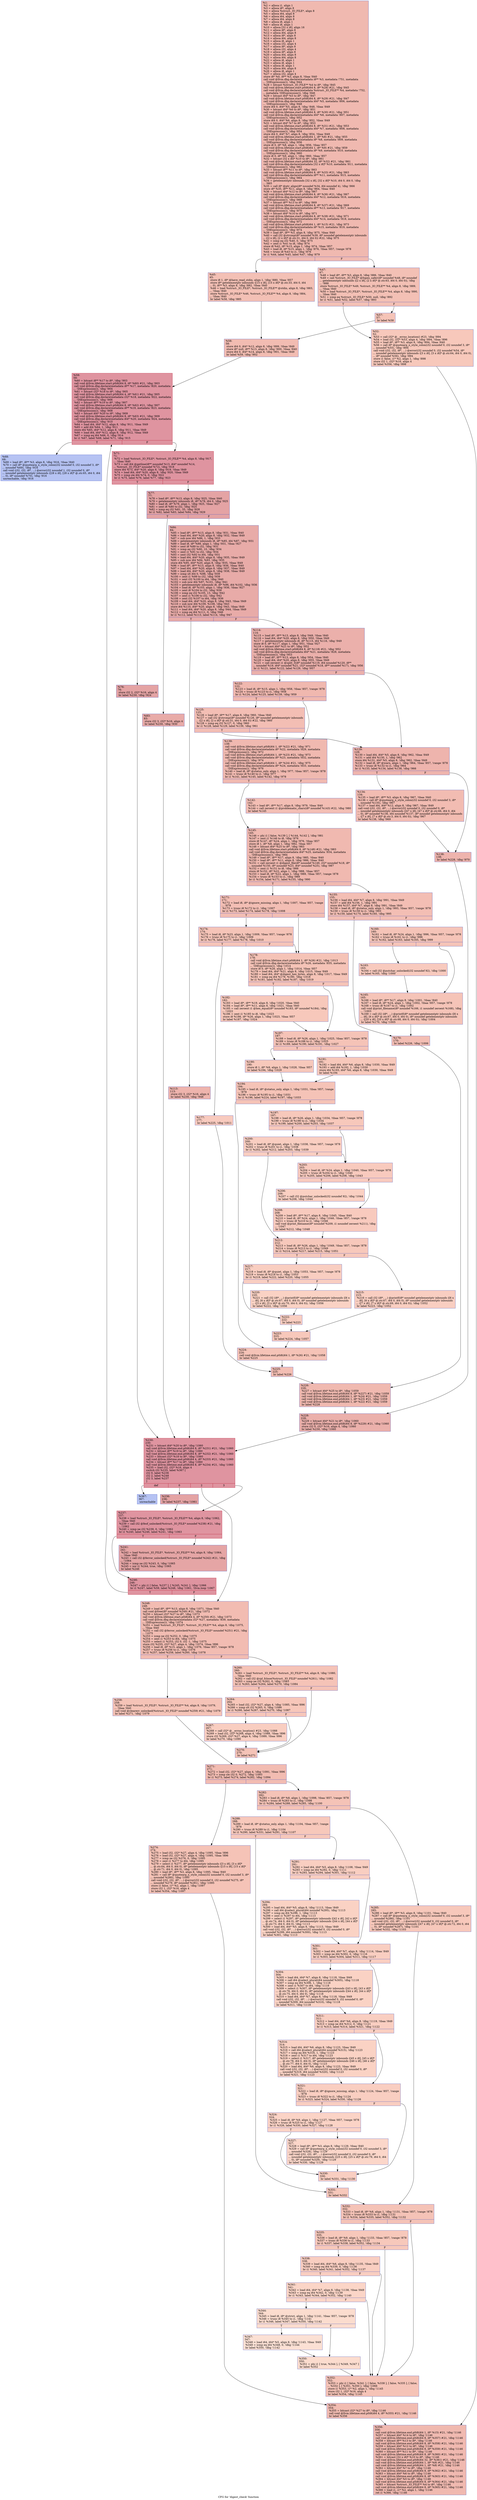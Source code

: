digraph "CFG for 'digest_check' function" {
	label="CFG for 'digest_check' function";

	Node0xdfa7c0 [shape=record,color="#3d50c3ff", style=filled, fillcolor="#de614d70",label="{%1:\l  %2 = alloca i1, align 1\l  %3 = alloca i8*, align 8\l  %4 = alloca %struct._IO_FILE*, align 8\l  %5 = alloca i64, align 8\l  %6 = alloca i64, align 8\l  %7 = alloca i64, align 8\l  %8 = alloca i8, align 1\l  %9 = alloca i8, align 1\l  %10 = alloca [32 x i8], align 16\l  %11 = alloca i8*, align 8\l  %12 = alloca i64, align 8\l  %13 = alloca i8*, align 8\l  %14 = alloca i64, align 8\l  %15 = alloca i8, align 1\l  %16 = alloca i32, align 4\l  %17 = alloca i8*, align 8\l  %18 = alloca i32, align 4\l  %19 = alloca i8*, align 8\l  %20 = alloca i64, align 8\l  %21 = alloca i64, align 8\l  %22 = alloca i8, align 1\l  %23 = alloca i8, align 1\l  %24 = alloca i8, align 1\l  %25 = alloca i64, align 8\l  %26 = alloca i8, align 1\l  %27 = alloca i32, align 4\l  store i8* %0, i8** %3, align 8, !tbaa !840\l  call void @llvm.dbg.declare(metadata i8** %3, metadata !751, metadata\l... !DIExpression()), !dbg !844\l  %28 = bitcast %struct._IO_FILE** %4 to i8*, !dbg !845\l  call void @llvm.lifetime.start.p0i8(i64 8, i8* %28) #21, !dbg !845\l  call void @llvm.dbg.declare(metadata %struct._IO_FILE** %4, metadata !752,\l... metadata !DIExpression()), !dbg !846\l  %29 = bitcast i64* %5 to i8*, !dbg !847\l  call void @llvm.lifetime.start.p0i8(i64 8, i8* %29) #21, !dbg !847\l  call void @llvm.dbg.declare(metadata i64* %5, metadata !806, metadata\l... !DIExpression()), !dbg !848\l  store i64 0, i64* %5, align 8, !dbg !848, !tbaa !849\l  %30 = bitcast i64* %6 to i8*, !dbg !851\l  call void @llvm.lifetime.start.p0i8(i64 8, i8* %30) #21, !dbg !851\l  call void @llvm.dbg.declare(metadata i64* %6, metadata !807, metadata\l... !DIExpression()), !dbg !852\l  store i64 0, i64* %6, align 8, !dbg !852, !tbaa !849\l  %31 = bitcast i64* %7 to i8*, !dbg !853\l  call void @llvm.lifetime.start.p0i8(i64 8, i8* %31) #21, !dbg !853\l  call void @llvm.dbg.declare(metadata i64* %7, metadata !808, metadata\l... !DIExpression()), !dbg !854\l  store i64 0, i64* %7, align 8, !dbg !854, !tbaa !849\l  call void @llvm.lifetime.start.p0i8(i64 1, i8* %8) #21, !dbg !855\l  call void @llvm.dbg.declare(metadata i8* %8, metadata !809, metadata\l... !DIExpression()), !dbg !856\l  store i8 0, i8* %8, align 1, !dbg !856, !tbaa !857\l  call void @llvm.lifetime.start.p0i8(i64 1, i8* %9) #21, !dbg !859\l  call void @llvm.dbg.declare(metadata i8* %9, metadata !810, metadata\l... !DIExpression()), !dbg !860\l  store i8 0, i8* %9, align 1, !dbg !860, !tbaa !857\l  %32 = bitcast [32 x i8]* %10 to i8*, !dbg !861\l  call void @llvm.lifetime.start.p0i8(i64 32, i8* %32) #21, !dbg !861\l  call void @llvm.dbg.declare(metadata [32 x i8]* %10, metadata !811, metadata\l... !DIExpression()), !dbg !862\l  %33 = bitcast i8** %11 to i8*, !dbg !863\l  call void @llvm.lifetime.start.p0i8(i64 8, i8* %33) #21, !dbg !863\l  call void @llvm.dbg.declare(metadata i8** %11, metadata !815, metadata\l... !DIExpression()), !dbg !864\l  %34 = getelementptr inbounds [32 x i8], [32 x i8]* %10, i64 0, i64 0, !dbg\l... !865\l  %35 = call i8* @ptr_align(i8* noundef %34, i64 noundef 4), !dbg !866\l  store i8* %35, i8** %11, align 8, !dbg !864, !tbaa !840\l  %36 = bitcast i64* %12 to i8*, !dbg !867\l  call void @llvm.lifetime.start.p0i8(i64 8, i8* %36) #21, !dbg !867\l  call void @llvm.dbg.declare(metadata i64* %12, metadata !816, metadata\l... !DIExpression()), !dbg !868\l  %37 = bitcast i8** %13 to i8*, !dbg !869\l  call void @llvm.lifetime.start.p0i8(i64 8, i8* %37) #21, !dbg !869\l  call void @llvm.dbg.declare(metadata i8** %13, metadata !817, metadata\l... !DIExpression()), !dbg !870\l  %38 = bitcast i64* %14 to i8*, !dbg !871\l  call void @llvm.lifetime.start.p0i8(i64 8, i8* %38) #21, !dbg !871\l  call void @llvm.dbg.declare(metadata i64* %14, metadata !818, metadata\l... !DIExpression()), !dbg !872\l  call void @llvm.lifetime.start.p0i8(i64 1, i8* %15) #21, !dbg !873\l  call void @llvm.dbg.declare(metadata i8* %15, metadata !819, metadata\l... !DIExpression()), !dbg !874\l  %39 = load i8*, i8** %3, align 8, !dbg !875, !tbaa !840\l  %40 = call i32 @strcmp(i8* noundef %39, i8* noundef getelementptr inbounds\l... ([2 x i8], [2 x i8]* @.str.31, i64 0, i64 0)) #22, !dbg !875\l  %41 = icmp eq i32 %40, 0, !dbg !875\l  %42 = zext i1 %41 to i8, !dbg !874\l  store i8 %42, i8* %15, align 1, !dbg !874, !tbaa !857\l  %43 = load i8, i8* %15, align 1, !dbg !876, !tbaa !857, !range !878\l  %44 = trunc i8 %43 to i1, !dbg !876\l  br i1 %44, label %45, label %47, !dbg !879\l|{<s0>T|<s1>F}}"];
	Node0xdfa7c0:s0 -> Node0xe66220;
	Node0xdfa7c0:s1 -> Node0xe66270;
	Node0xe66220 [shape=record,color="#3d50c3ff", style=filled, fillcolor="#e5705870",label="{%45:\l45:                                               \l  store i8 1, i8* @have_read_stdin, align 1, !dbg !880, !tbaa !857\l  store i8* getelementptr inbounds ([15 x i8], [15 x i8]* @.str.33, i64 0, i64\l... 0), i8** %3, align 8, !dbg !882, !tbaa !840\l  %46 = load %struct._IO_FILE*, %struct._IO_FILE** @stdin, align 8, !dbg !883,\l... !tbaa !840\l  store %struct._IO_FILE* %46, %struct._IO_FILE** %4, align 8, !dbg !884,\l... !tbaa !840\l  br label %58, !dbg !885\l}"];
	Node0xe66220 -> Node0xe66360;
	Node0xe66270 [shape=record,color="#3d50c3ff", style=filled, fillcolor="#e5705870",label="{%47:\l47:                                               \l  %48 = load i8*, i8** %3, align 8, !dbg !886, !tbaa !840\l  %49 = call %struct._IO_FILE* @fopen_safer(i8* noundef %48, i8* noundef\l... getelementptr inbounds ([2 x i8], [2 x i8]* @.str.63, i64 0, i64 0)), !dbg\l... !888\l  store %struct._IO_FILE* %49, %struct._IO_FILE** %4, align 8, !dbg !889,\l... !tbaa !840\l  %50 = load %struct._IO_FILE*, %struct._IO_FILE** %4, align 8, !dbg !890,\l... !tbaa !840\l  %51 = icmp eq %struct._IO_FILE* %50, null, !dbg !892\l  br i1 %51, label %52, label %57, !dbg !893\l|{<s0>T|<s1>F}}"];
	Node0xe66270:s0 -> Node0xe662c0;
	Node0xe66270:s1 -> Node0xe66310;
	Node0xe662c0 [shape=record,color="#3d50c3ff", style=filled, fillcolor="#ed836670",label="{%52:\l52:                                               \l  %53 = call i32* @__errno_location() #23, !dbg !894\l  %54 = load i32, i32* %53, align 4, !dbg !894, !tbaa !896\l  %55 = load i8*, i8** %3, align 8, !dbg !894, !tbaa !840\l  %56 = call i8* @quotearg_n_style_colon(i32 noundef 0, i32 noundef 3, i8*\l... noundef %55), !dbg !894\l  call void (i32, i32, i8*, ...) @error(i32 noundef 0, i32 noundef %54, i8*\l... noundef getelementptr inbounds ([3 x i8], [3 x i8]* @.str.64, i64 0, i64 0),\l... i8* noundef %56), !dbg !894\l  store i1 false, i1* %2, align 1, !dbg !898\l  store i32 1, i32* %16, align 4\l  br label %356, !dbg !898\l}"];
	Node0xe662c0 -> Node0xe67d50;
	Node0xe66310 [shape=record,color="#3d50c3ff", style=filled, fillcolor="#e97a5f70",label="{%57:\l57:                                               \l  br label %58\l}"];
	Node0xe66310 -> Node0xe66360;
	Node0xe66360 [shape=record,color="#3d50c3ff", style=filled, fillcolor="#e1675170",label="{%58:\l58:                                               \l  store i64 0, i64* %12, align 8, !dbg !899, !tbaa !849\l  store i8* null, i8** %13, align 8, !dbg !900, !tbaa !840\l  store i64 0, i64* %14, align 8, !dbg !901, !tbaa !849\l  br label %59, !dbg !902\l}"];
	Node0xe66360 -> Node0xe663b0;
	Node0xe663b0 [shape=record,color="#b70d28ff", style=filled, fillcolor="#b70d2870",label="{%59:\l59:                                               \l  %60 = bitcast i8** %17 to i8*, !dbg !903\l  call void @llvm.lifetime.start.p0i8(i64 8, i8* %60) #21, !dbg !903\l  call void @llvm.dbg.declare(metadata i8** %17, metadata !820, metadata\l... !DIExpression()), !dbg !904\l  %61 = bitcast i32* %18 to i8*, !dbg !905\l  call void @llvm.lifetime.start.p0i8(i64 4, i8* %61) #21, !dbg !905\l  call void @llvm.dbg.declare(metadata i32* %18, metadata !822, metadata\l... !DIExpression()), !dbg !906\l  %62 = bitcast i8** %19 to i8*, !dbg !907\l  call void @llvm.lifetime.start.p0i8(i64 8, i8* %62) #21, !dbg !907\l  call void @llvm.dbg.declare(metadata i8** %19, metadata !823, metadata\l... !DIExpression()), !dbg !908\l  %63 = bitcast i64* %20 to i8*, !dbg !909\l  call void @llvm.lifetime.start.p0i8(i64 8, i8* %63) #21, !dbg !909\l  call void @llvm.dbg.declare(metadata i64* %20, metadata !824, metadata\l... !DIExpression()), !dbg !910\l  %64 = load i64, i64* %12, align 8, !dbg !911, !tbaa !849\l  %65 = add i64 %64, 1, !dbg !911\l  store i64 %65, i64* %12, align 8, !dbg !911, !tbaa !849\l  %66 = load i64, i64* %12, align 8, !dbg !912, !tbaa !849\l  %67 = icmp eq i64 %66, 0, !dbg !914\l  br i1 %67, label %68, label %71, !dbg !915\l|{<s0>T|<s1>F}}"];
	Node0xe663b0:s0 -> Node0xe66400;
	Node0xe663b0:s1 -> Node0xe66450;
	Node0xe66400 [shape=record,color="#3d50c3ff", style=filled, fillcolor="#5977e370",label="{%68:\l68:                                               \l  %69 = load i8*, i8** %3, align 8, !dbg !916, !tbaa !840\l  %70 = call i8* @quotearg_n_style_colon(i32 noundef 0, i32 noundef 3, i8*\l... noundef %69), !dbg !916\l  call void (i32, i32, i8*, ...) @error(i32 noundef 1, i32 noundef 0, i8*\l... noundef getelementptr inbounds ([28 x i8], [28 x i8]* @.str.65, i64 0, i64\l... 0), i8* noundef %70), !dbg !916\l  unreachable, !dbg !916\l}"];
	Node0xe66450 [shape=record,color="#b70d28ff", style=filled, fillcolor="#b70d2870",label="{%71:\l71:                                               \l  %72 = load %struct._IO_FILE*, %struct._IO_FILE** %4, align 8, !dbg !917,\l... !tbaa !840\l  %73 = call i64 @getline(i8** noundef %13, i64* noundef %14,\l... %struct._IO_FILE* noundef %72), !dbg !918\l  store i64 %73, i64* %20, align 8, !dbg !919, !tbaa !849\l  %74 = load i64, i64* %20, align 8, !dbg !920, !tbaa !849\l  %75 = icmp sle i64 %74, 0, !dbg !922\l  br i1 %75, label %76, label %77, !dbg !923\l|{<s0>T|<s1>F}}"];
	Node0xe66450:s0 -> Node0xe664a0;
	Node0xe66450:s1 -> Node0xe664f0;
	Node0xe664a0 [shape=record,color="#3d50c3ff", style=filled, fillcolor="#c32e3170",label="{%76:\l76:                                               \l  store i32 2, i32* %16, align 4\l  br label %230, !dbg !924\l}"];
	Node0xe664a0 -> Node0xe67210;
	Node0xe664f0 [shape=record,color="#3d50c3ff", style=filled, fillcolor="#c32e3170",label="{%77:\l77:                                               \l  %78 = load i8*, i8** %13, align 8, !dbg !925, !tbaa !840\l  %79 = getelementptr inbounds i8, i8* %78, i64 0, !dbg !925\l  %80 = load i8, i8* %79, align 1, !dbg !925, !tbaa !927\l  %81 = sext i8 %80 to i32, !dbg !925\l  %82 = icmp eq i32 %81, 35, !dbg !928\l  br i1 %82, label %83, label %84, !dbg !929\l|{<s0>T|<s1>F}}"];
	Node0xe664f0:s0 -> Node0xe66540;
	Node0xe664f0:s1 -> Node0xe66590;
	Node0xe66540 [shape=record,color="#3d50c3ff", style=filled, fillcolor="#cc403a70",label="{%83:\l83:                                               \l  store i32 3, i32* %16, align 4\l  br label %230, !dbg !930\l}"];
	Node0xe66540 -> Node0xe67210;
	Node0xe66590 [shape=record,color="#3d50c3ff", style=filled, fillcolor="#cc403a70",label="{%84:\l84:                                               \l  %85 = load i8*, i8** %13, align 8, !dbg !931, !tbaa !840\l  %86 = load i64, i64* %20, align 8, !dbg !932, !tbaa !849\l  %87 = sub nsw i64 %86, 1, !dbg !933\l  %88 = getelementptr inbounds i8, i8* %85, i64 %87, !dbg !931\l  %89 = load i8, i8* %88, align 1, !dbg !931, !tbaa !927\l  %90 = sext i8 %89 to i32, !dbg !931\l  %91 = icmp eq i32 %90, 10, !dbg !934\l  %92 = zext i1 %91 to i32, !dbg !934\l  %93 = sext i32 %92 to i64, !dbg !931\l  %94 = load i64, i64* %20, align 8, !dbg !935, !tbaa !849\l  %95 = sub nsw i64 %94, %93, !dbg !935\l  store i64 %95, i64* %20, align 8, !dbg !935, !tbaa !849\l  %96 = load i8*, i8** %13, align 8, !dbg !936, !tbaa !840\l  %97 = load i64, i64* %20, align 8, !dbg !937, !tbaa !849\l  %98 = load i64, i64* %20, align 8, !dbg !938, !tbaa !849\l  %99 = icmp slt i64 0, %98, !dbg !939\l  %100 = zext i1 %99 to i32, !dbg !939\l  %101 = sext i32 %100 to i64, !dbg !940\l  %102 = sub nsw i64 %97, %101, !dbg !941\l  %103 = getelementptr inbounds i8, i8* %96, i64 %102, !dbg !936\l  %104 = load i8, i8* %103, align 1, !dbg !936, !tbaa !927\l  %105 = sext i8 %104 to i32, !dbg !936\l  %106 = icmp eq i32 %105, 13, !dbg !942\l  %107 = zext i1 %106 to i32, !dbg !942\l  %108 = sext i32 %107 to i64, !dbg !936\l  %109 = load i64, i64* %20, align 8, !dbg !943, !tbaa !849\l  %110 = sub nsw i64 %109, %108, !dbg !943\l  store i64 %110, i64* %20, align 8, !dbg !943, !tbaa !849\l  %111 = load i64, i64* %20, align 8, !dbg !944, !tbaa !849\l  %112 = icmp eq i64 %111, 0, !dbg !946\l  br i1 %112, label %113, label %114, !dbg !947\l|{<s0>T|<s1>F}}"];
	Node0xe66590:s0 -> Node0xe665e0;
	Node0xe66590:s1 -> Node0xe66630;
	Node0xe665e0 [shape=record,color="#3d50c3ff", style=filled, fillcolor="#d8564670",label="{%113:\l113:                                              \l  store i32 3, i32* %16, align 4\l  br label %230, !dbg !948\l}"];
	Node0xe665e0 -> Node0xe67210;
	Node0xe66630 [shape=record,color="#3d50c3ff", style=filled, fillcolor="#d24b4070",label="{%114:\l114:                                              \l  %115 = load i8*, i8** %13, align 8, !dbg !949, !tbaa !840\l  %116 = load i64, i64* %20, align 8, !dbg !950, !tbaa !849\l  %117 = getelementptr inbounds i8, i8* %115, i64 %116, !dbg !949\l  store i8 0, i8* %117, align 1, !dbg !951, !tbaa !927\l  %118 = bitcast i64* %21 to i8*, !dbg !952\l  call void @llvm.lifetime.start.p0i8(i64 8, i8* %118) #21, !dbg !952\l  call void @llvm.dbg.declare(metadata i64* %21, metadata !828, metadata\l... !DIExpression()), !dbg !953\l  %119 = load i8*, i8** %13, align 8, !dbg !954, !tbaa !840\l  %120 = load i64, i64* %20, align 8, !dbg !955, !tbaa !849\l  %121 = call zeroext i1 @split_3(i8* noundef %119, i64 noundef %120, i8**\l... noundef %19, i64* noundef %21, i32* noundef %18, i8** noundef %17), !dbg !956\l  br i1 %121, label %122, label %129, !dbg !957\l|{<s0>T|<s1>F}}"];
	Node0xe66630:s0 -> Node0xe66680;
	Node0xe66630:s1 -> Node0xe66720;
	Node0xe66680 [shape=record,color="#3d50c3ff", style=filled, fillcolor="#dc5d4a70",label="{%122:\l122:                                              \l  %123 = load i8, i8* %15, align 1, !dbg !958, !tbaa !857, !range !878\l  %124 = trunc i8 %123 to i1, !dbg !958\l  br i1 %124, label %125, label %139, !dbg !959\l|{<s0>T|<s1>F}}"];
	Node0xe66680:s0 -> Node0xe666d0;
	Node0xe66680:s1 -> Node0xe66810;
	Node0xe666d0 [shape=record,color="#3d50c3ff", style=filled, fillcolor="#e36c5570",label="{%125:\l125:                                              \l  %126 = load i8*, i8** %17, align 8, !dbg !960, !tbaa !840\l  %127 = call i32 @strcmp(i8* noundef %126, i8* noundef getelementptr inbounds\l... ([2 x i8], [2 x i8]* @.str.31, i64 0, i64 0)) #22, !dbg !960\l  %128 = icmp eq i32 %127, 0, !dbg !960\l  br i1 %128, label %129, label %139, !dbg !961\l|{<s0>T|<s1>F}}"];
	Node0xe666d0:s0 -> Node0xe66720;
	Node0xe666d0:s1 -> Node0xe66810;
	Node0xe66720 [shape=record,color="#3d50c3ff", style=filled, fillcolor="#d8564670",label="{%129:\l129:                                              \l  %130 = load i64, i64* %5, align 8, !dbg !962, !tbaa !849\l  %131 = add i64 %130, 1, !dbg !962\l  store i64 %131, i64* %5, align 8, !dbg !962, !tbaa !849\l  %132 = load i8, i8* @warn, align 1, !dbg !964, !tbaa !857, !range !878\l  %133 = trunc i8 %132 to i1, !dbg !964\l  br i1 %133, label %134, label %138, !dbg !966\l|{<s0>T|<s1>F}}"];
	Node0xe66720:s0 -> Node0xe66770;
	Node0xe66720:s1 -> Node0xe667c0;
	Node0xe66770 [shape=record,color="#3d50c3ff", style=filled, fillcolor="#e1675170",label="{%134:\l134:                                              \l  %135 = load i8*, i8** %3, align 8, !dbg !967, !tbaa !840\l  %136 = call i8* @quotearg_n_style_colon(i32 noundef 0, i32 noundef 3, i8*\l... noundef %135), !dbg !967\l  %137 = load i64, i64* %12, align 8, !dbg !967, !tbaa !849\l  call void (i32, i32, i8*, ...) @error(i32 noundef 0, i32 noundef 0, i8*\l... noundef getelementptr inbounds ([47 x i8], [47 x i8]* @.str.66, i64 0, i64\l... 0), i8* noundef %136, i64 noundef %137, i8* noundef getelementptr inbounds\l... ([7 x i8], [7 x i8]* @.str.3, i64 0, i64 0)), !dbg !967\l  br label %138, !dbg !969\l}"];
	Node0xe66770 -> Node0xe667c0;
	Node0xe667c0 [shape=record,color="#3d50c3ff", style=filled, fillcolor="#d8564670",label="{%138:\l138:                                              \l  br label %228, !dbg !970\l}"];
	Node0xe667c0 -> Node0xe671c0;
	Node0xe66810 [shape=record,color="#3d50c3ff", style=filled, fillcolor="#de614d70",label="{%139:\l139:                                              \l  call void @llvm.lifetime.start.p0i8(i64 1, i8* %22) #21, !dbg !971\l  call void @llvm.dbg.declare(metadata i8* %22, metadata !829, metadata\l... !DIExpression()), !dbg !972\l  call void @llvm.lifetime.start.p0i8(i64 1, i8* %23) #21, !dbg !973\l  call void @llvm.dbg.declare(metadata i8* %23, metadata !832, metadata\l... !DIExpression()), !dbg !974\l  call void @llvm.lifetime.start.p0i8(i64 1, i8* %24) #21, !dbg !975\l  call void @llvm.dbg.declare(metadata i8* %24, metadata !833, metadata\l... !DIExpression()), !dbg !976\l  %140 = load i8, i8* @status_only, align 1, !dbg !977, !tbaa !857, !range !878\l  %141 = trunc i8 %140 to i1, !dbg !977\l  br i1 %141, label %145, label %142, !dbg !978\l|{<s0>T|<s1>F}}"];
	Node0xe66810:s0 -> Node0xe668b0;
	Node0xe66810:s1 -> Node0xe66860;
	Node0xe66860 [shape=record,color="#3d50c3ff", style=filled, fillcolor="#e36c5570",label="{%142:\l142:                                              \l  %143 = load i8*, i8** %17, align 8, !dbg !979, !tbaa !840\l  %144 = call zeroext i1 @problematic_chars(i8* noundef %143) #22, !dbg !980\l  br label %145\l}"];
	Node0xe66860 -> Node0xe668b0;
	Node0xe668b0 [shape=record,color="#3d50c3ff", style=filled, fillcolor="#de614d70",label="{%145:\l145:                                              \l  %146 = phi i1 [ false, %139 ], [ %144, %142 ], !dbg !981\l  %147 = zext i1 %146 to i8, !dbg !976\l  store i8 %147, i8* %24, align 1, !dbg !976, !tbaa !857\l  store i8 1, i8* %8, align 1, !dbg !982, !tbaa !857\l  %148 = bitcast i64* %25 to i8*, !dbg !983\l  call void @llvm.lifetime.start.p0i8(i64 8, i8* %148) #21, !dbg !983\l  call void @llvm.dbg.declare(metadata i64* %25, metadata !834, metadata\l... !DIExpression()), !dbg !984\l  %149 = load i8*, i8** %17, align 8, !dbg !985, !tbaa !840\l  %150 = load i8*, i8** %11, align 8, !dbg !986, !tbaa !840\l  %151 = call zeroext i1 @digest_file(i8* noundef %149, i32* noundef %18, i8*\l... noundef %150, i8* noundef %23, i64* noundef %25), !dbg !987\l  %152 = zext i1 %151 to i8, !dbg !988\l  store i8 %152, i8* %22, align 1, !dbg !988, !tbaa !857\l  %153 = load i8, i8* %22, align 1, !dbg !989, !tbaa !857, !range !878\l  %154 = trunc i8 %153 to i1, !dbg !989\l  br i1 %154, label %171, label %155, !dbg !990\l|{<s0>T|<s1>F}}"];
	Node0xe668b0:s0 -> Node0xe66a90;
	Node0xe668b0:s1 -> Node0xe66900;
	Node0xe66900 [shape=record,color="#3d50c3ff", style=filled, fillcolor="#e36c5570",label="{%155:\l155:                                              \l  %156 = load i64, i64* %7, align 8, !dbg !991, !tbaa !849\l  %157 = add i64 %156, 1, !dbg !991\l  store i64 %157, i64* %7, align 8, !dbg !991, !tbaa !849\l  %158 = load i8, i8* @status_only, align 1, !dbg !993, !tbaa !857, !range !878\l  %159 = trunc i8 %158 to i1, !dbg !993\l  br i1 %159, label %170, label %160, !dbg !995\l|{<s0>T|<s1>F}}"];
	Node0xe66900:s0 -> Node0xe66a40;
	Node0xe66900:s1 -> Node0xe66950;
	Node0xe66950 [shape=record,color="#3d50c3ff", style=filled, fillcolor="#e97a5f70",label="{%160:\l160:                                              \l  %161 = load i8, i8* %24, align 1, !dbg !996, !tbaa !857, !range !878\l  %162 = trunc i8 %161 to i1, !dbg !996\l  br i1 %162, label %163, label %165, !dbg !999\l|{<s0>T|<s1>F}}"];
	Node0xe66950:s0 -> Node0xe669a0;
	Node0xe66950:s1 -> Node0xe669f0;
	Node0xe669a0 [shape=record,color="#3d50c3ff", style=filled, fillcolor="#ef886b70",label="{%163:\l163:                                              \l  %164 = call i32 @putchar_unlocked(i32 noundef 92), !dbg !1000\l  br label %165, !dbg !1000\l}"];
	Node0xe669a0 -> Node0xe669f0;
	Node0xe669f0 [shape=record,color="#3d50c3ff", style=filled, fillcolor="#e97a5f70",label="{%165:\l165:                                              \l  %166 = load i8*, i8** %17, align 8, !dbg !1001, !tbaa !840\l  %167 = load i8, i8* %24, align 1, !dbg !1002, !tbaa !857, !range !878\l  %168 = trunc i8 %167 to i1, !dbg !1002\l  call void @print_filename(i8* noundef %166, i1 noundef zeroext %168), !dbg\l... !1003\l  %169 = call i32 (i8*, ...) @printf(i8* noundef getelementptr inbounds ([6 x\l... i8], [6 x i8]* @.str.67, i64 0, i64 0), i8* noundef getelementptr inbounds\l... ([20 x i8], [20 x i8]* @.str.68, i64 0, i64 0)), !dbg !1004\l  br label %170, !dbg !1005\l}"];
	Node0xe669f0 -> Node0xe66a40;
	Node0xe66a40 [shape=record,color="#3d50c3ff", style=filled, fillcolor="#e36c5570",label="{%170:\l170:                                              \l  br label %226, !dbg !1006\l}"];
	Node0xe66a40 -> Node0xe67170;
	Node0xe66a90 [shape=record,color="#3d50c3ff", style=filled, fillcolor="#e36c5570",label="{%171:\l171:                                              \l  %172 = load i8, i8* @ignore_missing, align 1, !dbg !1007, !tbaa !857, !range\l... !878\l  %173 = trunc i8 %172 to i1, !dbg !1007\l  br i1 %173, label %174, label %178, !dbg !1008\l|{<s0>T|<s1>F}}"];
	Node0xe66a90:s0 -> Node0xe66ae0;
	Node0xe66a90:s1 -> Node0xe66b80;
	Node0xe66ae0 [shape=record,color="#3d50c3ff", style=filled, fillcolor="#e97a5f70",label="{%174:\l174:                                              \l  %175 = load i8, i8* %23, align 1, !dbg !1009, !tbaa !857, !range !878\l  %176 = trunc i8 %175 to i1, !dbg !1009\l  br i1 %176, label %177, label %178, !dbg !1010\l|{<s0>T|<s1>F}}"];
	Node0xe66ae0:s0 -> Node0xe66b30;
	Node0xe66ae0:s1 -> Node0xe66b80;
	Node0xe66b30 [shape=record,color="#3d50c3ff", style=filled, fillcolor="#ef886b70",label="{%177:\l177:                                              \l  br label %225, !dbg !1011\l}"];
	Node0xe66b30 -> Node0xe67120;
	Node0xe66b80 [shape=record,color="#3d50c3ff", style=filled, fillcolor="#e8765c70",label="{%178:\l178:                                              \l  call void @llvm.lifetime.start.p0i8(i64 1, i8* %26) #21, !dbg !1013\l  call void @llvm.dbg.declare(metadata i8* %26, metadata !835, metadata\l... !DIExpression()), !dbg !1014\l  store i8 0, i8* %26, align 1, !dbg !1014, !tbaa !857\l  %179 = load i64, i64* %21, align 8, !dbg !1015, !tbaa !849\l  %180 = load i64, i64* @digest_hex_bytes, align 8, !dbg !1017, !tbaa !849\l  %181 = icmp eq i64 %179, %180, !dbg !1018\l  br i1 %181, label %182, label %187, !dbg !1019\l|{<s0>T|<s1>F}}"];
	Node0xe66b80:s0 -> Node0xe66bd0;
	Node0xe66b80:s1 -> Node0xe66c20;
	Node0xe66bd0 [shape=record,color="#3d50c3ff", style=filled, fillcolor="#ed836670",label="{%182:\l182:                                              \l  %183 = load i8*, i8** %19, align 8, !dbg !1020, !tbaa !840\l  %184 = load i8*, i8** %11, align 8, !dbg !1021, !tbaa !840\l  %185 = call zeroext i1 @hex_equal(i8* noundef %183, i8* noundef %184), !dbg\l... !1022\l  %186 = zext i1 %185 to i8, !dbg !1023\l  store i8 %186, i8* %26, align 1, !dbg !1023, !tbaa !857\l  br label %187, !dbg !1024\l}"];
	Node0xe66bd0 -> Node0xe66c20;
	Node0xe66c20 [shape=record,color="#3d50c3ff", style=filled, fillcolor="#e8765c70",label="{%187:\l187:                                              \l  %188 = load i8, i8* %26, align 1, !dbg !1025, !tbaa !857, !range !878\l  %189 = trunc i8 %188 to i1, !dbg !1025\l  br i1 %189, label %190, label %191, !dbg !1027\l|{<s0>T|<s1>F}}"];
	Node0xe66c20:s0 -> Node0xe66c70;
	Node0xe66c20:s1 -> Node0xe66cc0;
	Node0xe66c70 [shape=record,color="#3d50c3ff", style=filled, fillcolor="#ed836670",label="{%190:\l190:                                              \l  store i8 1, i8* %9, align 1, !dbg !1028, !tbaa !857\l  br label %194, !dbg !1029\l}"];
	Node0xe66c70 -> Node0xe66d10;
	Node0xe66cc0 [shape=record,color="#3d50c3ff", style=filled, fillcolor="#ed836670",label="{%191:\l191:                                              \l  %192 = load i64, i64* %6, align 8, !dbg !1030, !tbaa !849\l  %193 = add i64 %192, 1, !dbg !1030\l  store i64 %193, i64* %6, align 8, !dbg !1030, !tbaa !849\l  br label %194\l}"];
	Node0xe66cc0 -> Node0xe66d10;
	Node0xe66d10 [shape=record,color="#3d50c3ff", style=filled, fillcolor="#e8765c70",label="{%194:\l194:                                              \l  %195 = load i8, i8* @status_only, align 1, !dbg !1031, !tbaa !857, !range\l... !878\l  %196 = trunc i8 %195 to i1, !dbg !1031\l  br i1 %196, label %224, label %197, !dbg !1033\l|{<s0>T|<s1>F}}"];
	Node0xe66d10:s0 -> Node0xe670d0;
	Node0xe66d10:s1 -> Node0xe66d60;
	Node0xe66d60 [shape=record,color="#3d50c3ff", style=filled, fillcolor="#ed836670",label="{%197:\l197:                                              \l  %198 = load i8, i8* %26, align 1, !dbg !1034, !tbaa !857, !range !878\l  %199 = trunc i8 %198 to i1, !dbg !1034\l  br i1 %199, label %200, label %203, !dbg !1037\l|{<s0>T|<s1>F}}"];
	Node0xe66d60:s0 -> Node0xe66db0;
	Node0xe66d60:s1 -> Node0xe66e00;
	Node0xe66db0 [shape=record,color="#3d50c3ff", style=filled, fillcolor="#f2907270",label="{%200:\l200:                                              \l  %201 = load i8, i8* @quiet, align 1, !dbg !1038, !tbaa !857, !range !878\l  %202 = trunc i8 %201 to i1, !dbg !1038\l  br i1 %202, label %212, label %203, !dbg !1039\l|{<s0>T|<s1>F}}"];
	Node0xe66db0:s0 -> Node0xe66ef0;
	Node0xe66db0:s1 -> Node0xe66e00;
	Node0xe66e00 [shape=record,color="#3d50c3ff", style=filled, fillcolor="#ef886b70",label="{%203:\l203:                                              \l  %204 = load i8, i8* %24, align 1, !dbg !1040, !tbaa !857, !range !878\l  %205 = trunc i8 %204 to i1, !dbg !1040\l  br i1 %205, label %206, label %208, !dbg !1043\l|{<s0>T|<s1>F}}"];
	Node0xe66e00:s0 -> Node0xe66e50;
	Node0xe66e00:s1 -> Node0xe66ea0;
	Node0xe66e50 [shape=record,color="#3d50c3ff", style=filled, fillcolor="#f3947570",label="{%206:\l206:                                              \l  %207 = call i32 @putchar_unlocked(i32 noundef 92), !dbg !1044\l  br label %208, !dbg !1044\l}"];
	Node0xe66e50 -> Node0xe66ea0;
	Node0xe66ea0 [shape=record,color="#3d50c3ff", style=filled, fillcolor="#ef886b70",label="{%208:\l208:                                              \l  %209 = load i8*, i8** %17, align 8, !dbg !1045, !tbaa !840\l  %210 = load i8, i8* %24, align 1, !dbg !1046, !tbaa !857, !range !878\l  %211 = trunc i8 %210 to i1, !dbg !1046\l  call void @print_filename(i8* noundef %209, i1 noundef zeroext %211), !dbg\l... !1047\l  br label %212, !dbg !1048\l}"];
	Node0xe66ea0 -> Node0xe66ef0;
	Node0xe66ef0 [shape=record,color="#3d50c3ff", style=filled, fillcolor="#ed836670",label="{%212:\l212:                                              \l  %213 = load i8, i8* %26, align 1, !dbg !1049, !tbaa !857, !range !878\l  %214 = trunc i8 %213 to i1, !dbg !1049\l  br i1 %214, label %217, label %215, !dbg !1051\l|{<s0>T|<s1>F}}"];
	Node0xe66ef0:s0 -> Node0xe66f90;
	Node0xe66ef0:s1 -> Node0xe66f40;
	Node0xe66f40 [shape=record,color="#3d50c3ff", style=filled, fillcolor="#f2907270",label="{%215:\l215:                                              \l  %216 = call i32 (i8*, ...) @printf(i8* noundef getelementptr inbounds ([6 x\l... i8], [6 x i8]* @.str.67, i64 0, i64 0), i8* noundef getelementptr inbounds\l... ([7 x i8], [7 x i8]* @.str.69, i64 0, i64 0)), !dbg !1052\l  br label %223, !dbg !1052\l}"];
	Node0xe66f40 -> Node0xe67080;
	Node0xe66f90 [shape=record,color="#3d50c3ff", style=filled, fillcolor="#f2907270",label="{%217:\l217:                                              \l  %218 = load i8, i8* @quiet, align 1, !dbg !1053, !tbaa !857, !range !878\l  %219 = trunc i8 %218 to i1, !dbg !1053\l  br i1 %219, label %222, label %220, !dbg !1055\l|{<s0>T|<s1>F}}"];
	Node0xe66f90:s0 -> Node0xe67030;
	Node0xe66f90:s1 -> Node0xe66fe0;
	Node0xe66fe0 [shape=record,color="#3d50c3ff", style=filled, fillcolor="#f4987a70",label="{%220:\l220:                                              \l  %221 = call i32 (i8*, ...) @printf(i8* noundef getelementptr inbounds ([6 x\l... i8], [6 x i8]* @.str.67, i64 0, i64 0), i8* noundef getelementptr inbounds\l... ([3 x i8], [3 x i8]* @.str.70, i64 0, i64 0)), !dbg !1056\l  br label %222, !dbg !1056\l}"];
	Node0xe66fe0 -> Node0xe67030;
	Node0xe67030 [shape=record,color="#3d50c3ff", style=filled, fillcolor="#f2907270",label="{%222:\l222:                                              \l  br label %223\l}"];
	Node0xe67030 -> Node0xe67080;
	Node0xe67080 [shape=record,color="#3d50c3ff", style=filled, fillcolor="#ed836670",label="{%223:\l223:                                              \l  br label %224, !dbg !1057\l}"];
	Node0xe67080 -> Node0xe670d0;
	Node0xe670d0 [shape=record,color="#3d50c3ff", style=filled, fillcolor="#e8765c70",label="{%224:\l224:                                              \l  call void @llvm.lifetime.end.p0i8(i64 1, i8* %26) #21, !dbg !1058\l  br label %225\l}"];
	Node0xe670d0 -> Node0xe67120;
	Node0xe67120 [shape=record,color="#3d50c3ff", style=filled, fillcolor="#e36c5570",label="{%225:\l225:                                              \l  br label %226\l}"];
	Node0xe67120 -> Node0xe67170;
	Node0xe67170 [shape=record,color="#3d50c3ff", style=filled, fillcolor="#de614d70",label="{%226:\l226:                                              \l  %227 = bitcast i64* %25 to i8*, !dbg !1059\l  call void @llvm.lifetime.end.p0i8(i64 8, i8* %227) #21, !dbg !1059\l  call void @llvm.lifetime.end.p0i8(i64 1, i8* %24) #21, !dbg !1059\l  call void @llvm.lifetime.end.p0i8(i64 1, i8* %23) #21, !dbg !1059\l  call void @llvm.lifetime.end.p0i8(i64 1, i8* %22) #21, !dbg !1059\l  br label %228\l}"];
	Node0xe67170 -> Node0xe671c0;
	Node0xe671c0 [shape=record,color="#3d50c3ff", style=filled, fillcolor="#d24b4070",label="{%228:\l228:                                              \l  %229 = bitcast i64* %21 to i8*, !dbg !1060\l  call void @llvm.lifetime.end.p0i8(i64 8, i8* %229) #21, !dbg !1060\l  store i32 0, i32* %16, align 4, !dbg !1060\l  br label %230, !dbg !1060\l}"];
	Node0xe671c0 -> Node0xe67210;
	Node0xe67210 [shape=record,color="#b70d28ff", style=filled, fillcolor="#b70d2870",label="{%230:\l230:                                              \l  %231 = bitcast i64* %20 to i8*, !dbg !1060\l  call void @llvm.lifetime.end.p0i8(i64 8, i8* %231) #21, !dbg !1060\l  %232 = bitcast i8** %19 to i8*, !dbg !1060\l  call void @llvm.lifetime.end.p0i8(i64 8, i8* %232) #21, !dbg !1060\l  %233 = bitcast i32* %18 to i8*, !dbg !1060\l  call void @llvm.lifetime.end.p0i8(i64 4, i8* %233) #21, !dbg !1060\l  %234 = bitcast i8** %17 to i8*, !dbg !1060\l  call void @llvm.lifetime.end.p0i8(i64 8, i8* %234) #21, !dbg !1060\l  %235 = load i32, i32* %16, align 4\l  switch i32 %235, label %367 [\l    i32 0, label %236\l    i32 2, label %248\l    i32 3, label %237\l  ]\l|{<s0>def|<s1>0|<s2>2|<s3>3}}"];
	Node0xe67210:s0 -> Node0xe67da0;
	Node0xe67210:s1 -> Node0xe67260;
	Node0xe67210:s2 -> Node0xe673a0;
	Node0xe67210:s3 -> Node0xe672b0;
	Node0xe67260 [shape=record,color="#3d50c3ff", style=filled, fillcolor="#c32e3170",label="{%236:\l236:                                              \l  br label %237, !dbg !1061\l}"];
	Node0xe67260 -> Node0xe672b0;
	Node0xe672b0 [shape=record,color="#b70d28ff", style=filled, fillcolor="#b70d2870",label="{%237:\l237:                                              \l  %238 = load %struct._IO_FILE*, %struct._IO_FILE** %4, align 8, !dbg !1062,\l... !tbaa !840\l  %239 = call i32 @feof_unlocked(%struct._IO_FILE* noundef %238) #21, !dbg\l... !1062\l  %240 = icmp ne i32 %239, 0, !dbg !1062\l  br i1 %240, label %246, label %241, !dbg !1063\l|{<s0>T|<s1>F}}"];
	Node0xe672b0:s0 -> Node0xe67350;
	Node0xe672b0:s1 -> Node0xe67300;
	Node0xe67300 [shape=record,color="#3d50c3ff", style=filled, fillcolor="#c5333470",label="{%241:\l241:                                              \l  %242 = load %struct._IO_FILE*, %struct._IO_FILE** %4, align 8, !dbg !1064,\l... !tbaa !840\l  %243 = call i32 @ferror_unlocked(%struct._IO_FILE* noundef %242) #21, !dbg\l... !1064\l  %244 = icmp ne i32 %243, 0, !dbg !1065\l  %245 = xor i1 %244, true, !dbg !1065\l  br label %246\l}"];
	Node0xe67300 -> Node0xe67350;
	Node0xe67350 [shape=record,color="#b70d28ff", style=filled, fillcolor="#b70d2870",label="{%246:\l246:                                              \l  %247 = phi i1 [ false, %237 ], [ %245, %241 ], !dbg !1066\l  br i1 %247, label %59, label %248, !dbg !1061, !llvm.loop !1067\l|{<s0>T|<s1>F}}"];
	Node0xe67350:s0 -> Node0xe663b0;
	Node0xe67350:s1 -> Node0xe673a0;
	Node0xe673a0 [shape=record,color="#3d50c3ff", style=filled, fillcolor="#e1675170",label="{%248:\l248:                                              \l  %249 = load i8*, i8** %13, align 8, !dbg !1071, !tbaa !840\l  call void @free(i8* noundef %249) #21, !dbg !1072\l  %250 = bitcast i32* %27 to i8*, !dbg !1073\l  call void @llvm.lifetime.start.p0i8(i64 4, i8* %250) #21, !dbg !1073\l  call void @llvm.dbg.declare(metadata i32* %27, metadata !839, metadata\l... !DIExpression()), !dbg !1074\l  %251 = load %struct._IO_FILE*, %struct._IO_FILE** %4, align 8, !dbg !1075,\l... !tbaa !840\l  %252 = call i32 @ferror_unlocked(%struct._IO_FILE* noundef %251) #21, !dbg\l... !1075\l  %253 = icmp ne i32 %252, 0, !dbg !1075\l  %254 = zext i1 %253 to i64, !dbg !1075\l  %255 = select i1 %253, i32 0, i32 -1, !dbg !1075\l  store i32 %255, i32* %27, align 4, !dbg !1074, !tbaa !896\l  %256 = load i8, i8* %15, align 1, !dbg !1076, !tbaa !857, !range !878\l  %257 = trunc i8 %256 to i1, !dbg !1076\l  br i1 %257, label %258, label %260, !dbg !1078\l|{<s0>T|<s1>F}}"];
	Node0xe673a0:s0 -> Node0xe673f0;
	Node0xe673a0:s1 -> Node0xe67440;
	Node0xe673f0 [shape=record,color="#3d50c3ff", style=filled, fillcolor="#e8765c70",label="{%258:\l258:                                              \l  %259 = load %struct._IO_FILE*, %struct._IO_FILE** %4, align 8, !dbg !1079,\l... !tbaa !840\l  call void @clearerr_unlocked(%struct._IO_FILE* noundef %259) #21, !dbg !1079\l  br label %271, !dbg !1079\l}"];
	Node0xe673f0 -> Node0xe67580;
	Node0xe67440 [shape=record,color="#3d50c3ff", style=filled, fillcolor="#e8765c70",label="{%260:\l260:                                              \l  %261 = load %struct._IO_FILE*, %struct._IO_FILE** %4, align 8, !dbg !1080,\l... !tbaa !840\l  %262 = call i32 @rpl_fclose(%struct._IO_FILE* noundef %261), !dbg !1082\l  %263 = icmp ne i32 %262, 0, !dbg !1083\l  br i1 %263, label %264, label %270, !dbg !1084\l|{<s0>T|<s1>F}}"];
	Node0xe67440:s0 -> Node0xe67490;
	Node0xe67440:s1 -> Node0xe67530;
	Node0xe67490 [shape=record,color="#3d50c3ff", style=filled, fillcolor="#ec7f6370",label="{%264:\l264:                                              \l  %265 = load i32, i32* %27, align 4, !dbg !1085, !tbaa !896\l  %266 = icmp slt i32 %265, 0, !dbg !1086\l  br i1 %266, label %267, label %270, !dbg !1087\l|{<s0>T|<s1>F}}"];
	Node0xe67490:s0 -> Node0xe674e0;
	Node0xe67490:s1 -> Node0xe67530;
	Node0xe674e0 [shape=record,color="#3d50c3ff", style=filled, fillcolor="#f2907270",label="{%267:\l267:                                              \l  %268 = call i32* @__errno_location() #23, !dbg !1088\l  %269 = load i32, i32* %268, align 4, !dbg !1088, !tbaa !896\l  store i32 %269, i32* %27, align 4, !dbg !1089, !tbaa !896\l  br label %270, !dbg !1090\l}"];
	Node0xe674e0 -> Node0xe67530;
	Node0xe67530 [shape=record,color="#3d50c3ff", style=filled, fillcolor="#e8765c70",label="{%270:\l270:                                              \l  br label %271\l}"];
	Node0xe67530 -> Node0xe67580;
	Node0xe67580 [shape=record,color="#3d50c3ff", style=filled, fillcolor="#e1675170",label="{%271:\l271:                                              \l  %272 = load i32, i32* %27, align 4, !dbg !1091, !tbaa !896\l  %273 = icmp sle i32 0, %272, !dbg !1093\l  br i1 %273, label %274, label %282, !dbg !1094\l|{<s0>T|<s1>F}}"];
	Node0xe67580:s0 -> Node0xe675d0;
	Node0xe67580:s1 -> Node0xe67620;
	Node0xe675d0 [shape=record,color="#3d50c3ff", style=filled, fillcolor="#e8765c70",label="{%274:\l274:                                              \l  %275 = load i32, i32* %27, align 4, !dbg !1095, !tbaa !896\l  %276 = load i32, i32* %27, align 4, !dbg !1095, !tbaa !896\l  %277 = icmp ne i32 %276, 0, !dbg !1095\l  %278 = zext i1 %277 to i64, !dbg !1095\l  %279 = select i1 %277, i8* getelementptr inbounds ([3 x i8], [3 x i8]*\l... @.str.64, i64 0, i64 0), i8* getelementptr inbounds ([15 x i8], [15 x i8]*\l... @.str.71, i64 0, i64 0), !dbg !1095\l  %280 = load i8*, i8** %3, align 8, !dbg !1095, !tbaa !840\l  %281 = call i8* @quotearg_n_style_colon(i32 noundef 0, i32 noundef 3, i8*\l... noundef %280), !dbg !1095\l  call void (i32, i32, i8*, ...) @error(i32 noundef 0, i32 noundef %275, i8*\l... noundef %279, i8* noundef %281), !dbg !1095\l  store i1 false, i1* %2, align 1, !dbg !1097\l  store i32 1, i32* %16, align 4\l  br label %354, !dbg !1097\l}"];
	Node0xe675d0 -> Node0xe67d00;
	Node0xe67620 [shape=record,color="#3d50c3ff", style=filled, fillcolor="#e8765c70",label="{%282:\l282:                                              \l  %283 = load i8, i8* %8, align 1, !dbg !1098, !tbaa !857, !range !878\l  %284 = trunc i8 %283 to i1, !dbg !1098\l  br i1 %284, label %288, label %285, !dbg !1100\l|{<s0>T|<s1>F}}"];
	Node0xe67620:s0 -> Node0xe676c0;
	Node0xe67620:s1 -> Node0xe67670;
	Node0xe67670 [shape=record,color="#3d50c3ff", style=filled, fillcolor="#ed836670",label="{%285:\l285:                                              \l  %286 = load i8*, i8** %3, align 8, !dbg !1101, !tbaa !840\l  %287 = call i8* @quotearg_n_style_colon(i32 noundef 0, i32 noundef 3, i8*\l... noundef %286), !dbg !1101\l  call void (i32, i32, i8*, ...) @error(i32 noundef 0, i32 noundef 0, i8*\l... noundef getelementptr inbounds ([47 x i8], [47 x i8]* @.str.72, i64 0, i64\l... 0), i8* noundef %287), !dbg !1101\l  br label %332, !dbg !1103\l}"];
	Node0xe67670 -> Node0xe67a80;
	Node0xe676c0 [shape=record,color="#3d50c3ff", style=filled, fillcolor="#ed836670",label="{%288:\l288:                                              \l  %289 = load i8, i8* @status_only, align 1, !dbg !1104, !tbaa !857, !range\l... !878\l  %290 = trunc i8 %289 to i1, !dbg !1104\l  br i1 %290, label %331, label %291, !dbg !1107\l|{<s0>T|<s1>F}}"];
	Node0xe676c0:s0 -> Node0xe67a30;
	Node0xe676c0:s1 -> Node0xe67710;
	Node0xe67710 [shape=record,color="#3d50c3ff", style=filled, fillcolor="#f2907270",label="{%291:\l291:                                              \l  %292 = load i64, i64* %5, align 8, !dbg !1108, !tbaa !849\l  %293 = icmp ne i64 %292, 0, !dbg !1111\l  br i1 %293, label %294, label %301, !dbg !1112\l|{<s0>T|<s1>F}}"];
	Node0xe67710:s0 -> Node0xe67760;
	Node0xe67710:s1 -> Node0xe677b0;
	Node0xe67760 [shape=record,color="#3d50c3ff", style=filled, fillcolor="#f4987a70",label="{%294:\l294:                                              \l  %295 = load i64, i64* %5, align 8, !dbg !1113, !tbaa !849\l  %296 = call i64 @select_plural(i64 noundef %295), !dbg !1113\l  %297 = icmp eq i64 %296, 1, !dbg !1113\l  %298 = zext i1 %297 to i64, !dbg !1113\l  %299 = select i1 %297, i8* getelementptr inbounds ([42 x i8], [42 x i8]*\l... @.str.74, i64 0, i64 0), i8* getelementptr inbounds ([44 x i8], [44 x i8]*\l... @.str.73, i64 0, i64 0), !dbg !1113\l  %300 = load i64, i64* %5, align 8, !dbg !1113, !tbaa !849\l  call void (i32, i32, i8*, ...) @error(i32 noundef 0, i32 noundef 0, i8*\l... noundef %299, i64 noundef %300), !dbg !1113\l  br label %301, !dbg !1113\l}"];
	Node0xe67760 -> Node0xe677b0;
	Node0xe677b0 [shape=record,color="#3d50c3ff", style=filled, fillcolor="#f2907270",label="{%301:\l301:                                              \l  %302 = load i64, i64* %7, align 8, !dbg !1114, !tbaa !849\l  %303 = icmp ne i64 %302, 0, !dbg !1116\l  br i1 %303, label %304, label %311, !dbg !1117\l|{<s0>T|<s1>F}}"];
	Node0xe677b0:s0 -> Node0xe67800;
	Node0xe677b0:s1 -> Node0xe67850;
	Node0xe67800 [shape=record,color="#3d50c3ff", style=filled, fillcolor="#f4987a70",label="{%304:\l304:                                              \l  %305 = load i64, i64* %7, align 8, !dbg !1118, !tbaa !849\l  %306 = call i64 @select_plural(i64 noundef %305), !dbg !1118\l  %307 = icmp eq i64 %306, 1, !dbg !1118\l  %308 = zext i1 %307 to i64, !dbg !1118\l  %309 = select i1 %307, i8* getelementptr inbounds ([43 x i8], [43 x i8]*\l... @.str.76, i64 0, i64 0), i8* getelementptr inbounds ([44 x i8], [44 x i8]*\l... @.str.75, i64 0, i64 0), !dbg !1118\l  %310 = load i64, i64* %7, align 8, !dbg !1118, !tbaa !849\l  call void (i32, i32, i8*, ...) @error(i32 noundef 0, i32 noundef 0, i8*\l... noundef %309, i64 noundef %310), !dbg !1118\l  br label %311, !dbg !1118\l}"];
	Node0xe67800 -> Node0xe67850;
	Node0xe67850 [shape=record,color="#3d50c3ff", style=filled, fillcolor="#f2907270",label="{%311:\l311:                                              \l  %312 = load i64, i64* %6, align 8, !dbg !1119, !tbaa !849\l  %313 = icmp ne i64 %312, 0, !dbg !1121\l  br i1 %313, label %314, label %321, !dbg !1122\l|{<s0>T|<s1>F}}"];
	Node0xe67850:s0 -> Node0xe678a0;
	Node0xe67850:s1 -> Node0xe678f0;
	Node0xe678a0 [shape=record,color="#3d50c3ff", style=filled, fillcolor="#f4987a70",label="{%314:\l314:                                              \l  %315 = load i64, i64* %6, align 8, !dbg !1123, !tbaa !849\l  %316 = call i64 @select_plural(i64 noundef %315), !dbg !1123\l  %317 = icmp eq i64 %316, 1, !dbg !1123\l  %318 = zext i1 %317 to i64, !dbg !1123\l  %319 = select i1 %317, i8* getelementptr inbounds ([45 x i8], [45 x i8]*\l... @.str.78, i64 0, i64 0), i8* getelementptr inbounds ([46 x i8], [46 x i8]*\l... @.str.77, i64 0, i64 0), !dbg !1123\l  %320 = load i64, i64* %6, align 8, !dbg !1123, !tbaa !849\l  call void (i32, i32, i8*, ...) @error(i32 noundef 0, i32 noundef 0, i8*\l... noundef %319, i64 noundef %320), !dbg !1123\l  br label %321, !dbg !1123\l}"];
	Node0xe678a0 -> Node0xe678f0;
	Node0xe678f0 [shape=record,color="#3d50c3ff", style=filled, fillcolor="#f2907270",label="{%321:\l321:                                              \l  %322 = load i8, i8* @ignore_missing, align 1, !dbg !1124, !tbaa !857, !range\l... !878\l  %323 = trunc i8 %322 to i1, !dbg !1124\l  br i1 %323, label %324, label %330, !dbg !1126\l|{<s0>T|<s1>F}}"];
	Node0xe678f0:s0 -> Node0xe67940;
	Node0xe678f0:s1 -> Node0xe679e0;
	Node0xe67940 [shape=record,color="#3d50c3ff", style=filled, fillcolor="#f59c7d70",label="{%324:\l324:                                              \l  %325 = load i8, i8* %9, align 1, !dbg !1127, !tbaa !857, !range !878\l  %326 = trunc i8 %325 to i1, !dbg !1127\l  br i1 %326, label %330, label %327, !dbg !1128\l|{<s0>T|<s1>F}}"];
	Node0xe67940:s0 -> Node0xe679e0;
	Node0xe67940:s1 -> Node0xe67990;
	Node0xe67990 [shape=record,color="#3d50c3ff", style=filled, fillcolor="#f6a38570",label="{%327:\l327:                                              \l  %328 = load i8*, i8** %3, align 8, !dbg !1129, !tbaa !840\l  %329 = call i8* @quotearg_n_style_colon(i32 noundef 0, i32 noundef 3, i8*\l... noundef %328), !dbg !1129\l  call void (i32, i32, i8*, ...) @error(i32 noundef 0, i32 noundef 0, i8*\l... noundef getelementptr inbounds ([25 x i8], [25 x i8]* @.str.79, i64 0, i64\l... 0), i8* noundef %329), !dbg !1129\l  br label %330, !dbg !1129\l}"];
	Node0xe67990 -> Node0xe679e0;
	Node0xe679e0 [shape=record,color="#3d50c3ff", style=filled, fillcolor="#f2907270",label="{%330:\l330:                                              \l  br label %331, !dbg !1130\l}"];
	Node0xe679e0 -> Node0xe67a30;
	Node0xe67a30 [shape=record,color="#3d50c3ff", style=filled, fillcolor="#ed836670",label="{%331:\l331:                                              \l  br label %332\l}"];
	Node0xe67a30 -> Node0xe67a80;
	Node0xe67a80 [shape=record,color="#3d50c3ff", style=filled, fillcolor="#e8765c70",label="{%332:\l332:                                              \l  %333 = load i8, i8* %8, align 1, !dbg !1131, !tbaa !857, !range !878\l  %334 = trunc i8 %333 to i1, !dbg !1131\l  br i1 %334, label %335, label %352, !dbg !1132\l|{<s0>T|<s1>F}}"];
	Node0xe67a80:s0 -> Node0xe67ad0;
	Node0xe67a80:s1 -> Node0xe67cb0;
	Node0xe67ad0 [shape=record,color="#3d50c3ff", style=filled, fillcolor="#ed836670",label="{%335:\l335:                                              \l  %336 = load i8, i8* %9, align 1, !dbg !1133, !tbaa !857, !range !878\l  %337 = trunc i8 %336 to i1, !dbg !1133\l  br i1 %337, label %338, label %352, !dbg !1134\l|{<s0>T|<s1>F}}"];
	Node0xe67ad0:s0 -> Node0xe67b20;
	Node0xe67ad0:s1 -> Node0xe67cb0;
	Node0xe67b20 [shape=record,color="#3d50c3ff", style=filled, fillcolor="#f2907270",label="{%338:\l338:                                              \l  %339 = load i64, i64* %6, align 8, !dbg !1135, !tbaa !849\l  %340 = icmp eq i64 %339, 0, !dbg !1136\l  br i1 %340, label %341, label %352, !dbg !1137\l|{<s0>T|<s1>F}}"];
	Node0xe67b20:s0 -> Node0xe67b70;
	Node0xe67b20:s1 -> Node0xe67cb0;
	Node0xe67b70 [shape=record,color="#3d50c3ff", style=filled, fillcolor="#f5a08170",label="{%341:\l341:                                              \l  %342 = load i64, i64* %7, align 8, !dbg !1138, !tbaa !849\l  %343 = icmp eq i64 %342, 0, !dbg !1139\l  br i1 %343, label %344, label %352, !dbg !1140\l|{<s0>T|<s1>F}}"];
	Node0xe67b70:s0 -> Node0xe67bc0;
	Node0xe67b70:s1 -> Node0xe67cb0;
	Node0xe67bc0 [shape=record,color="#3d50c3ff", style=filled, fillcolor="#f7af9170",label="{%344:\l344:                                              \l  %345 = load i8, i8* @strict, align 1, !dbg !1141, !tbaa !857, !range !878\l  %346 = trunc i8 %345 to i1, !dbg !1141\l  br i1 %346, label %347, label %350, !dbg !1142\l|{<s0>T|<s1>F}}"];
	Node0xe67bc0:s0 -> Node0xe67c10;
	Node0xe67bc0:s1 -> Node0xe67c60;
	Node0xe67c10 [shape=record,color="#3d50c3ff", style=filled, fillcolor="#f7b99e70",label="{%347:\l347:                                              \l  %348 = load i64, i64* %5, align 8, !dbg !1143, !tbaa !849\l  %349 = icmp eq i64 %348, 0, !dbg !1144\l  br label %350, !dbg !1142\l}"];
	Node0xe67c10 -> Node0xe67c60;
	Node0xe67c60 [shape=record,color="#3d50c3ff", style=filled, fillcolor="#f7af9170",label="{%350:\l350:                                              \l  %351 = phi i1 [ true, %344 ], [ %349, %347 ]\l  br label %352\l}"];
	Node0xe67c60 -> Node0xe67cb0;
	Node0xe67cb0 [shape=record,color="#3d50c3ff", style=filled, fillcolor="#e8765c70",label="{%352:\l352:                                              \l  %353 = phi i1 [ false, %341 ], [ false, %338 ], [ false, %335 ], [ false,\l... %332 ], [ %351, %350 ], !dbg !1066\l  store i1 %353, i1* %2, align 1, !dbg !1145\l  store i32 1, i32* %16, align 4\l  br label %354, !dbg !1145\l}"];
	Node0xe67cb0 -> Node0xe67d00;
	Node0xe67d00 [shape=record,color="#3d50c3ff", style=filled, fillcolor="#e1675170",label="{%354:\l354:                                              \l  %355 = bitcast i32* %27 to i8*, !dbg !1146\l  call void @llvm.lifetime.end.p0i8(i64 4, i8* %355) #21, !dbg !1146\l  br label %356\l}"];
	Node0xe67d00 -> Node0xe67d50;
	Node0xe67d50 [shape=record,color="#3d50c3ff", style=filled, fillcolor="#de614d70",label="{%356:\l356:                                              \l  call void @llvm.lifetime.end.p0i8(i64 1, i8* %15) #21, !dbg !1146\l  %357 = bitcast i64* %14 to i8*, !dbg !1146\l  call void @llvm.lifetime.end.p0i8(i64 8, i8* %357) #21, !dbg !1146\l  %358 = bitcast i8** %13 to i8*, !dbg !1146\l  call void @llvm.lifetime.end.p0i8(i64 8, i8* %358) #21, !dbg !1146\l  %359 = bitcast i64* %12 to i8*, !dbg !1146\l  call void @llvm.lifetime.end.p0i8(i64 8, i8* %359) #21, !dbg !1146\l  %360 = bitcast i8** %11 to i8*, !dbg !1146\l  call void @llvm.lifetime.end.p0i8(i64 8, i8* %360) #21, !dbg !1146\l  %361 = bitcast [32 x i8]* %10 to i8*, !dbg !1146\l  call void @llvm.lifetime.end.p0i8(i64 32, i8* %361) #21, !dbg !1146\l  call void @llvm.lifetime.end.p0i8(i64 1, i8* %9) #21, !dbg !1146\l  call void @llvm.lifetime.end.p0i8(i64 1, i8* %8) #21, !dbg !1146\l  %362 = bitcast i64* %7 to i8*, !dbg !1146\l  call void @llvm.lifetime.end.p0i8(i64 8, i8* %362) #21, !dbg !1146\l  %363 = bitcast i64* %6 to i8*, !dbg !1146\l  call void @llvm.lifetime.end.p0i8(i64 8, i8* %363) #21, !dbg !1146\l  %364 = bitcast i64* %5 to i8*, !dbg !1146\l  call void @llvm.lifetime.end.p0i8(i64 8, i8* %364) #21, !dbg !1146\l  %365 = bitcast %struct._IO_FILE** %4 to i8*, !dbg !1146\l  call void @llvm.lifetime.end.p0i8(i64 8, i8* %365) #21, !dbg !1146\l  %366 = load i1, i1* %2, align 1, !dbg !1146\l  ret i1 %366, !dbg !1146\l}"];
	Node0xe67da0 [shape=record,color="#3d50c3ff", style=filled, fillcolor="#5977e370",label="{%367:\l367:                                              \l  unreachable\l}"];
}
